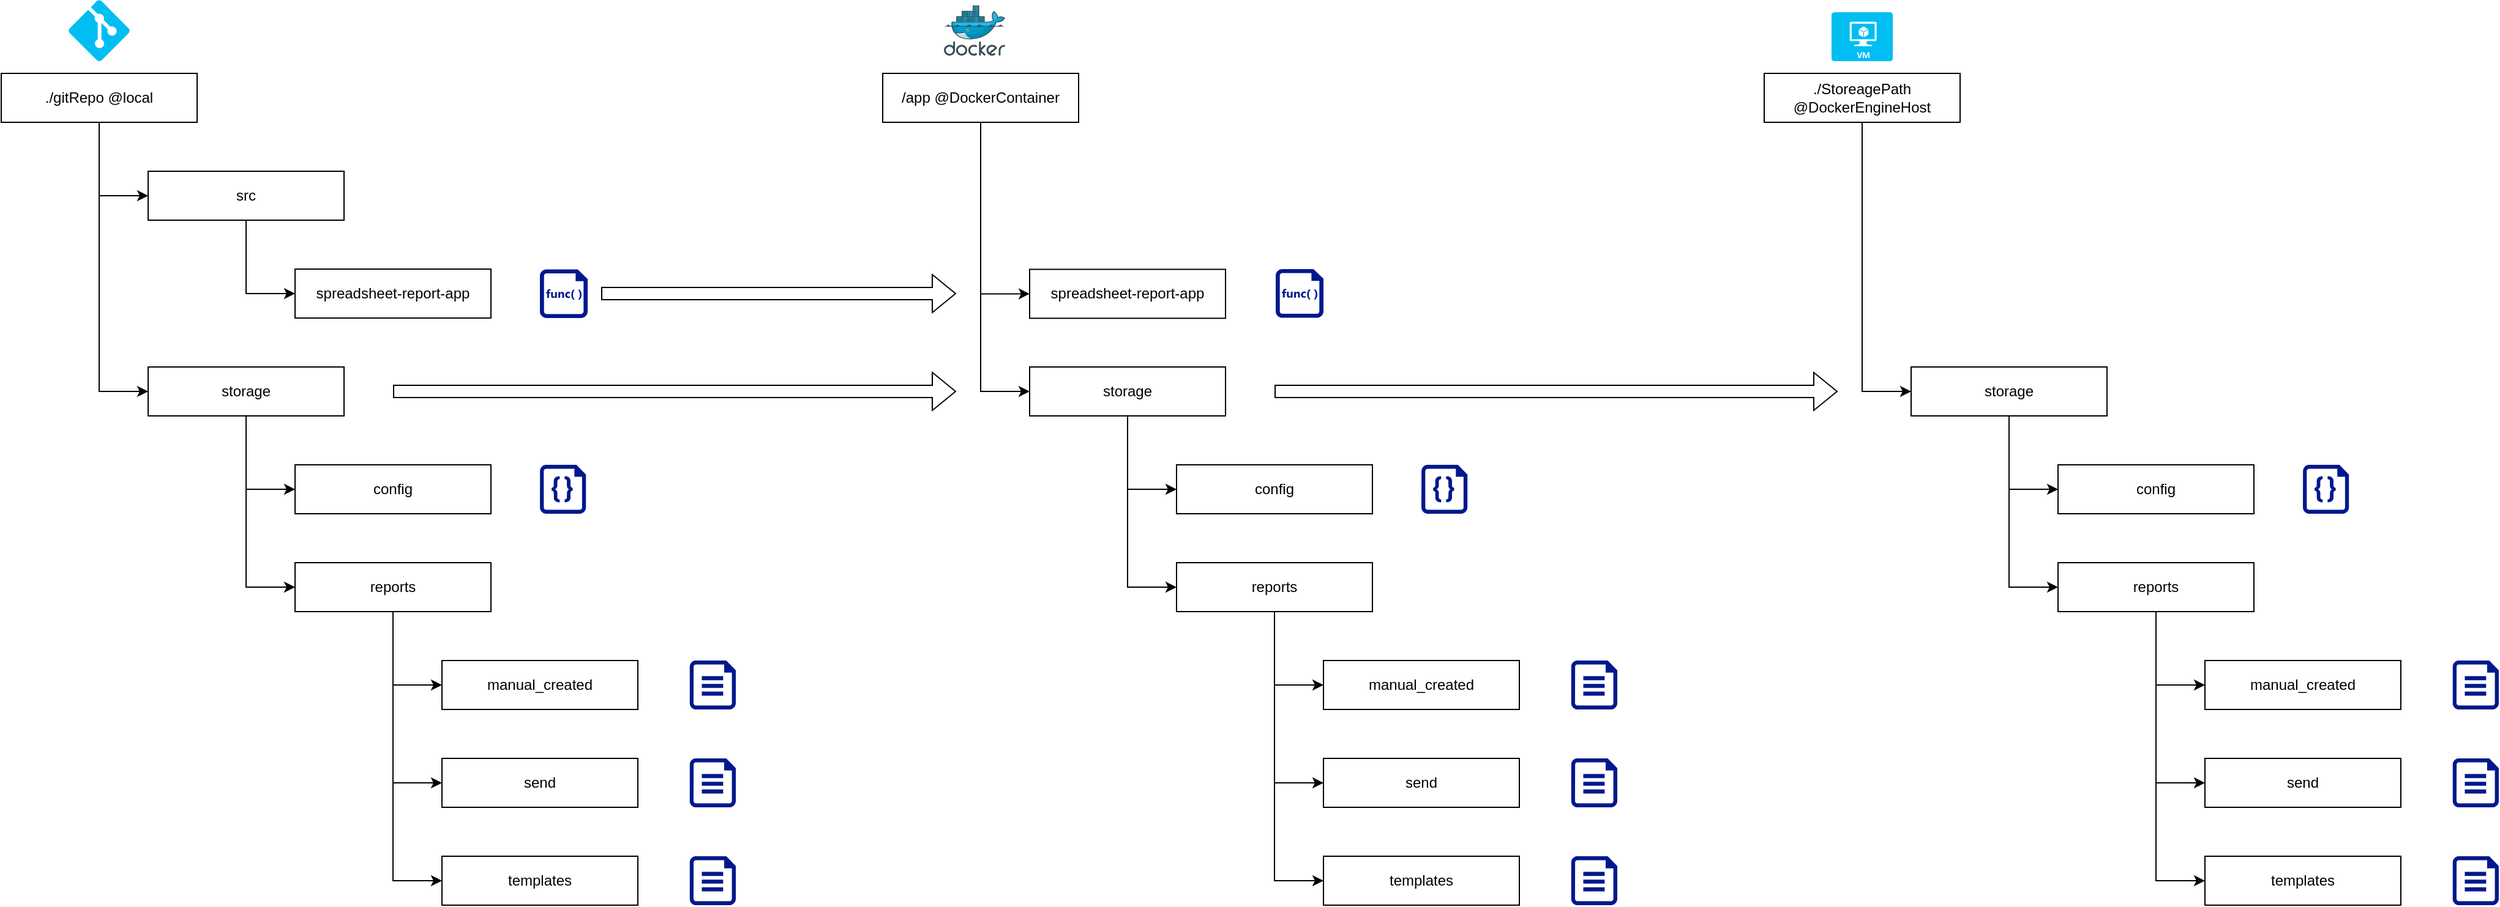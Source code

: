 <mxfile version="20.8.16" type="device"><diagram name="Seite-1" id="GvWwz3Ew3gC2eNXK6q2E"><mxGraphModel dx="1554" dy="924" grid="1" gridSize="10" guides="1" tooltips="1" connect="1" arrows="1" fold="1" page="1" pageScale="1" pageWidth="827" pageHeight="1169" math="0" shadow="0"><root><mxCell id="0"/><mxCell id="1" parent="0"/><mxCell id="HjwbW9s0fPcasaotw-ri-1" value="" style="sketch=0;aspect=fixed;pointerEvents=1;shadow=0;dashed=0;html=1;strokeColor=none;labelPosition=center;verticalLabelPosition=bottom;verticalAlign=top;align=center;fillColor=#00188D;shape=mxgraph.azure.code_file" vertex="1" parent="1"><mxGeometry x="480" y="400" width="37.6" height="40" as="geometry"/></mxCell><mxCell id="HjwbW9s0fPcasaotw-ri-2" value="" style="sketch=0;aspect=fixed;pointerEvents=1;shadow=0;dashed=0;html=1;strokeColor=none;labelPosition=center;verticalLabelPosition=bottom;verticalAlign=top;align=center;fillColor=#00188D;shape=mxgraph.mscae.enterprise.code_file" vertex="1" parent="1"><mxGeometry x="480" y="240.2" width="39" height="39.8" as="geometry"/></mxCell><mxCell id="HjwbW9s0fPcasaotw-ri-3" value="" style="sketch=0;aspect=fixed;pointerEvents=1;shadow=0;dashed=0;html=1;strokeColor=none;labelPosition=center;verticalLabelPosition=bottom;verticalAlign=top;align=center;fillColor=#00188D;shape=mxgraph.azure.file" vertex="1" parent="1"><mxGeometry x="602.4" y="640" width="37.6" height="40" as="geometry"/></mxCell><mxCell id="HjwbW9s0fPcasaotw-ri-6" style="edgeStyle=orthogonalEdgeStyle;rounded=0;orthogonalLoop=1;jettySize=auto;html=1;entryX=0;entryY=0.5;entryDx=0;entryDy=0;" edge="1" parent="1" source="HjwbW9s0fPcasaotw-ri-4" target="HjwbW9s0fPcasaotw-ri-5"><mxGeometry relative="1" as="geometry"/></mxCell><mxCell id="HjwbW9s0fPcasaotw-ri-8" style="edgeStyle=orthogonalEdgeStyle;rounded=0;orthogonalLoop=1;jettySize=auto;html=1;entryX=0;entryY=0.5;entryDx=0;entryDy=0;" edge="1" parent="1" source="HjwbW9s0fPcasaotw-ri-4" target="HjwbW9s0fPcasaotw-ri-7"><mxGeometry relative="1" as="geometry"/></mxCell><mxCell id="HjwbW9s0fPcasaotw-ri-4" value="./gitRepo @local" style="rounded=0;whiteSpace=wrap;html=1;" vertex="1" parent="1"><mxGeometry x="40" y="80" width="160" height="40" as="geometry"/></mxCell><mxCell id="HjwbW9s0fPcasaotw-ri-22" style="edgeStyle=orthogonalEdgeStyle;rounded=0;orthogonalLoop=1;jettySize=auto;html=1;entryX=0;entryY=0.5;entryDx=0;entryDy=0;" edge="1" parent="1" source="HjwbW9s0fPcasaotw-ri-5" target="HjwbW9s0fPcasaotw-ri-21"><mxGeometry relative="1" as="geometry"/></mxCell><mxCell id="HjwbW9s0fPcasaotw-ri-5" value="src" style="rounded=0;whiteSpace=wrap;html=1;" vertex="1" parent="1"><mxGeometry x="160" y="160" width="160" height="40" as="geometry"/></mxCell><mxCell id="HjwbW9s0fPcasaotw-ri-10" style="edgeStyle=orthogonalEdgeStyle;rounded=0;orthogonalLoop=1;jettySize=auto;html=1;entryX=0;entryY=0.5;entryDx=0;entryDy=0;" edge="1" parent="1" source="HjwbW9s0fPcasaotw-ri-7" target="HjwbW9s0fPcasaotw-ri-9"><mxGeometry relative="1" as="geometry"/></mxCell><mxCell id="HjwbW9s0fPcasaotw-ri-12" style="edgeStyle=orthogonalEdgeStyle;rounded=0;orthogonalLoop=1;jettySize=auto;html=1;entryX=0;entryY=0.5;entryDx=0;entryDy=0;" edge="1" parent="1" source="HjwbW9s0fPcasaotw-ri-7" target="HjwbW9s0fPcasaotw-ri-11"><mxGeometry relative="1" as="geometry"/></mxCell><mxCell id="HjwbW9s0fPcasaotw-ri-7" value="storage" style="rounded=0;whiteSpace=wrap;html=1;" vertex="1" parent="1"><mxGeometry x="160" y="320" width="160" height="40" as="geometry"/></mxCell><mxCell id="HjwbW9s0fPcasaotw-ri-9" value="config" style="rounded=0;whiteSpace=wrap;html=1;" vertex="1" parent="1"><mxGeometry x="280" y="400" width="160" height="40" as="geometry"/></mxCell><mxCell id="HjwbW9s0fPcasaotw-ri-16" style="edgeStyle=orthogonalEdgeStyle;rounded=0;orthogonalLoop=1;jettySize=auto;html=1;entryX=0;entryY=0.5;entryDx=0;entryDy=0;" edge="1" parent="1" source="HjwbW9s0fPcasaotw-ri-11" target="HjwbW9s0fPcasaotw-ri-13"><mxGeometry relative="1" as="geometry"/></mxCell><mxCell id="HjwbW9s0fPcasaotw-ri-17" style="edgeStyle=orthogonalEdgeStyle;rounded=0;orthogonalLoop=1;jettySize=auto;html=1;entryX=0;entryY=0.5;entryDx=0;entryDy=0;" edge="1" parent="1" source="HjwbW9s0fPcasaotw-ri-11" target="HjwbW9s0fPcasaotw-ri-14"><mxGeometry relative="1" as="geometry"/></mxCell><mxCell id="HjwbW9s0fPcasaotw-ri-18" style="edgeStyle=orthogonalEdgeStyle;rounded=0;orthogonalLoop=1;jettySize=auto;html=1;entryX=0;entryY=0.5;entryDx=0;entryDy=0;" edge="1" parent="1" source="HjwbW9s0fPcasaotw-ri-11" target="HjwbW9s0fPcasaotw-ri-15"><mxGeometry relative="1" as="geometry"/></mxCell><mxCell id="HjwbW9s0fPcasaotw-ri-11" value="reports" style="rounded=0;whiteSpace=wrap;html=1;" vertex="1" parent="1"><mxGeometry x="280" y="480" width="160" height="40" as="geometry"/></mxCell><mxCell id="HjwbW9s0fPcasaotw-ri-13" value="manual_created" style="rounded=0;whiteSpace=wrap;html=1;" vertex="1" parent="1"><mxGeometry x="400" y="560" width="160" height="40" as="geometry"/></mxCell><mxCell id="HjwbW9s0fPcasaotw-ri-14" value="send" style="rounded=0;whiteSpace=wrap;html=1;" vertex="1" parent="1"><mxGeometry x="400" y="640" width="160" height="40" as="geometry"/></mxCell><mxCell id="HjwbW9s0fPcasaotw-ri-15" value="templates" style="rounded=0;whiteSpace=wrap;html=1;" vertex="1" parent="1"><mxGeometry x="400" y="720" width="160" height="40" as="geometry"/></mxCell><mxCell id="HjwbW9s0fPcasaotw-ri-19" value="" style="sketch=0;aspect=fixed;pointerEvents=1;shadow=0;dashed=0;html=1;strokeColor=none;labelPosition=center;verticalLabelPosition=bottom;verticalAlign=top;align=center;fillColor=#00188D;shape=mxgraph.azure.file" vertex="1" parent="1"><mxGeometry x="602.4" y="560" width="37.6" height="40" as="geometry"/></mxCell><mxCell id="HjwbW9s0fPcasaotw-ri-20" value="" style="sketch=0;aspect=fixed;pointerEvents=1;shadow=0;dashed=0;html=1;strokeColor=none;labelPosition=center;verticalLabelPosition=bottom;verticalAlign=top;align=center;fillColor=#00188D;shape=mxgraph.azure.file" vertex="1" parent="1"><mxGeometry x="602.4" y="720" width="37.6" height="40" as="geometry"/></mxCell><mxCell id="HjwbW9s0fPcasaotw-ri-21" value="spreadsheet-report-app" style="rounded=0;whiteSpace=wrap;html=1;" vertex="1" parent="1"><mxGeometry x="280" y="240" width="160" height="40" as="geometry"/></mxCell><mxCell id="HjwbW9s0fPcasaotw-ri-23" value="" style="sketch=0;aspect=fixed;pointerEvents=1;shadow=0;dashed=0;html=1;strokeColor=none;labelPosition=center;verticalLabelPosition=bottom;verticalAlign=top;align=center;fillColor=#00188D;shape=mxgraph.azure.code_file" vertex="1" parent="1"><mxGeometry x="1200" y="400" width="37.6" height="40" as="geometry"/></mxCell><mxCell id="HjwbW9s0fPcasaotw-ri-24" value="" style="sketch=0;aspect=fixed;pointerEvents=1;shadow=0;dashed=0;html=1;strokeColor=none;labelPosition=center;verticalLabelPosition=bottom;verticalAlign=top;align=center;fillColor=#00188D;shape=mxgraph.mscae.enterprise.code_file" vertex="1" parent="1"><mxGeometry x="1081" y="240" width="39" height="39.8" as="geometry"/></mxCell><mxCell id="HjwbW9s0fPcasaotw-ri-25" value="" style="sketch=0;aspect=fixed;pointerEvents=1;shadow=0;dashed=0;html=1;strokeColor=none;labelPosition=center;verticalLabelPosition=bottom;verticalAlign=top;align=center;fillColor=#00188D;shape=mxgraph.azure.file" vertex="1" parent="1"><mxGeometry x="1322.4" y="640" width="37.6" height="40" as="geometry"/></mxCell><mxCell id="HjwbW9s0fPcasaotw-ri-27" style="edgeStyle=orthogonalEdgeStyle;rounded=0;orthogonalLoop=1;jettySize=auto;html=1;entryX=0;entryY=0.5;entryDx=0;entryDy=0;" edge="1" parent="1" source="HjwbW9s0fPcasaotw-ri-28" target="HjwbW9s0fPcasaotw-ri-33"><mxGeometry relative="1" as="geometry"/></mxCell><mxCell id="HjwbW9s0fPcasaotw-ri-45" style="edgeStyle=orthogonalEdgeStyle;rounded=0;orthogonalLoop=1;jettySize=auto;html=1;entryX=0;entryY=0.5;entryDx=0;entryDy=0;" edge="1" parent="1" source="HjwbW9s0fPcasaotw-ri-28" target="HjwbW9s0fPcasaotw-ri-44"><mxGeometry relative="1" as="geometry"/></mxCell><mxCell id="HjwbW9s0fPcasaotw-ri-28" value="/app @DockerContainer" style="rounded=0;whiteSpace=wrap;html=1;" vertex="1" parent="1"><mxGeometry x="760" y="80" width="160" height="40" as="geometry"/></mxCell><mxCell id="HjwbW9s0fPcasaotw-ri-31" style="edgeStyle=orthogonalEdgeStyle;rounded=0;orthogonalLoop=1;jettySize=auto;html=1;entryX=0;entryY=0.5;entryDx=0;entryDy=0;" edge="1" parent="1" source="HjwbW9s0fPcasaotw-ri-33" target="HjwbW9s0fPcasaotw-ri-34"><mxGeometry relative="1" as="geometry"/></mxCell><mxCell id="HjwbW9s0fPcasaotw-ri-32" style="edgeStyle=orthogonalEdgeStyle;rounded=0;orthogonalLoop=1;jettySize=auto;html=1;entryX=0;entryY=0.5;entryDx=0;entryDy=0;" edge="1" parent="1" source="HjwbW9s0fPcasaotw-ri-33" target="HjwbW9s0fPcasaotw-ri-38"><mxGeometry relative="1" as="geometry"/></mxCell><mxCell id="HjwbW9s0fPcasaotw-ri-33" value="storage" style="rounded=0;whiteSpace=wrap;html=1;" vertex="1" parent="1"><mxGeometry x="880" y="320" width="160" height="40" as="geometry"/></mxCell><mxCell id="HjwbW9s0fPcasaotw-ri-34" value="config" style="rounded=0;whiteSpace=wrap;html=1;" vertex="1" parent="1"><mxGeometry x="1000" y="400" width="160" height="40" as="geometry"/></mxCell><mxCell id="HjwbW9s0fPcasaotw-ri-35" style="edgeStyle=orthogonalEdgeStyle;rounded=0;orthogonalLoop=1;jettySize=auto;html=1;entryX=0;entryY=0.5;entryDx=0;entryDy=0;" edge="1" parent="1" source="HjwbW9s0fPcasaotw-ri-38" target="HjwbW9s0fPcasaotw-ri-39"><mxGeometry relative="1" as="geometry"/></mxCell><mxCell id="HjwbW9s0fPcasaotw-ri-36" style="edgeStyle=orthogonalEdgeStyle;rounded=0;orthogonalLoop=1;jettySize=auto;html=1;entryX=0;entryY=0.5;entryDx=0;entryDy=0;" edge="1" parent="1" source="HjwbW9s0fPcasaotw-ri-38" target="HjwbW9s0fPcasaotw-ri-40"><mxGeometry relative="1" as="geometry"/></mxCell><mxCell id="HjwbW9s0fPcasaotw-ri-37" style="edgeStyle=orthogonalEdgeStyle;rounded=0;orthogonalLoop=1;jettySize=auto;html=1;entryX=0;entryY=0.5;entryDx=0;entryDy=0;" edge="1" parent="1" source="HjwbW9s0fPcasaotw-ri-38" target="HjwbW9s0fPcasaotw-ri-41"><mxGeometry relative="1" as="geometry"/></mxCell><mxCell id="HjwbW9s0fPcasaotw-ri-38" value="reports" style="rounded=0;whiteSpace=wrap;html=1;" vertex="1" parent="1"><mxGeometry x="1000" y="480" width="160" height="40" as="geometry"/></mxCell><mxCell id="HjwbW9s0fPcasaotw-ri-39" value="manual_created" style="rounded=0;whiteSpace=wrap;html=1;" vertex="1" parent="1"><mxGeometry x="1120" y="560" width="160" height="40" as="geometry"/></mxCell><mxCell id="HjwbW9s0fPcasaotw-ri-40" value="send" style="rounded=0;whiteSpace=wrap;html=1;" vertex="1" parent="1"><mxGeometry x="1120" y="640" width="160" height="40" as="geometry"/></mxCell><mxCell id="HjwbW9s0fPcasaotw-ri-41" value="templates" style="rounded=0;whiteSpace=wrap;html=1;" vertex="1" parent="1"><mxGeometry x="1120" y="720" width="160" height="40" as="geometry"/></mxCell><mxCell id="HjwbW9s0fPcasaotw-ri-42" value="" style="sketch=0;aspect=fixed;pointerEvents=1;shadow=0;dashed=0;html=1;strokeColor=none;labelPosition=center;verticalLabelPosition=bottom;verticalAlign=top;align=center;fillColor=#00188D;shape=mxgraph.azure.file" vertex="1" parent="1"><mxGeometry x="1322.4" y="560" width="37.6" height="40" as="geometry"/></mxCell><mxCell id="HjwbW9s0fPcasaotw-ri-43" value="" style="sketch=0;aspect=fixed;pointerEvents=1;shadow=0;dashed=0;html=1;strokeColor=none;labelPosition=center;verticalLabelPosition=bottom;verticalAlign=top;align=center;fillColor=#00188D;shape=mxgraph.azure.file" vertex="1" parent="1"><mxGeometry x="1322.4" y="720" width="37.6" height="40" as="geometry"/></mxCell><mxCell id="HjwbW9s0fPcasaotw-ri-44" value="spreadsheet-report-app" style="rounded=0;whiteSpace=wrap;html=1;" vertex="1" parent="1"><mxGeometry x="880" y="240.2" width="160" height="40" as="geometry"/></mxCell><mxCell id="HjwbW9s0fPcasaotw-ri-46" value="" style="sketch=0;aspect=fixed;pointerEvents=1;shadow=0;dashed=0;html=1;strokeColor=none;labelPosition=center;verticalLabelPosition=bottom;verticalAlign=top;align=center;fillColor=#00188D;shape=mxgraph.azure.code_file" vertex="1" parent="1"><mxGeometry x="1920" y="400" width="37.6" height="40" as="geometry"/></mxCell><mxCell id="HjwbW9s0fPcasaotw-ri-48" value="" style="sketch=0;aspect=fixed;pointerEvents=1;shadow=0;dashed=0;html=1;strokeColor=none;labelPosition=center;verticalLabelPosition=bottom;verticalAlign=top;align=center;fillColor=#00188D;shape=mxgraph.azure.file" vertex="1" parent="1"><mxGeometry x="2042.4" y="640" width="37.6" height="40" as="geometry"/></mxCell><mxCell id="HjwbW9s0fPcasaotw-ri-49" style="edgeStyle=orthogonalEdgeStyle;rounded=0;orthogonalLoop=1;jettySize=auto;html=1;entryX=0;entryY=0.5;entryDx=0;entryDy=0;" edge="1" parent="1" source="HjwbW9s0fPcasaotw-ri-51" target="HjwbW9s0fPcasaotw-ri-54"><mxGeometry relative="1" as="geometry"/></mxCell><mxCell id="HjwbW9s0fPcasaotw-ri-51" value="./StoreagePath @DockerEngineHost" style="rounded=0;whiteSpace=wrap;html=1;" vertex="1" parent="1"><mxGeometry x="1480" y="80" width="160" height="40" as="geometry"/></mxCell><mxCell id="HjwbW9s0fPcasaotw-ri-52" style="edgeStyle=orthogonalEdgeStyle;rounded=0;orthogonalLoop=1;jettySize=auto;html=1;entryX=0;entryY=0.5;entryDx=0;entryDy=0;" edge="1" parent="1" source="HjwbW9s0fPcasaotw-ri-54" target="HjwbW9s0fPcasaotw-ri-55"><mxGeometry relative="1" as="geometry"/></mxCell><mxCell id="HjwbW9s0fPcasaotw-ri-53" style="edgeStyle=orthogonalEdgeStyle;rounded=0;orthogonalLoop=1;jettySize=auto;html=1;entryX=0;entryY=0.5;entryDx=0;entryDy=0;" edge="1" parent="1" source="HjwbW9s0fPcasaotw-ri-54" target="HjwbW9s0fPcasaotw-ri-59"><mxGeometry relative="1" as="geometry"/></mxCell><mxCell id="HjwbW9s0fPcasaotw-ri-54" value="storage" style="rounded=0;whiteSpace=wrap;html=1;" vertex="1" parent="1"><mxGeometry x="1600" y="320" width="160" height="40" as="geometry"/></mxCell><mxCell id="HjwbW9s0fPcasaotw-ri-55" value="config" style="rounded=0;whiteSpace=wrap;html=1;" vertex="1" parent="1"><mxGeometry x="1720" y="400" width="160" height="40" as="geometry"/></mxCell><mxCell id="HjwbW9s0fPcasaotw-ri-56" style="edgeStyle=orthogonalEdgeStyle;rounded=0;orthogonalLoop=1;jettySize=auto;html=1;entryX=0;entryY=0.5;entryDx=0;entryDy=0;" edge="1" parent="1" source="HjwbW9s0fPcasaotw-ri-59" target="HjwbW9s0fPcasaotw-ri-60"><mxGeometry relative="1" as="geometry"/></mxCell><mxCell id="HjwbW9s0fPcasaotw-ri-57" style="edgeStyle=orthogonalEdgeStyle;rounded=0;orthogonalLoop=1;jettySize=auto;html=1;entryX=0;entryY=0.5;entryDx=0;entryDy=0;" edge="1" parent="1" source="HjwbW9s0fPcasaotw-ri-59" target="HjwbW9s0fPcasaotw-ri-61"><mxGeometry relative="1" as="geometry"/></mxCell><mxCell id="HjwbW9s0fPcasaotw-ri-58" style="edgeStyle=orthogonalEdgeStyle;rounded=0;orthogonalLoop=1;jettySize=auto;html=1;entryX=0;entryY=0.5;entryDx=0;entryDy=0;" edge="1" parent="1" source="HjwbW9s0fPcasaotw-ri-59" target="HjwbW9s0fPcasaotw-ri-62"><mxGeometry relative="1" as="geometry"/></mxCell><mxCell id="HjwbW9s0fPcasaotw-ri-59" value="reports" style="rounded=0;whiteSpace=wrap;html=1;" vertex="1" parent="1"><mxGeometry x="1720" y="480" width="160" height="40" as="geometry"/></mxCell><mxCell id="HjwbW9s0fPcasaotw-ri-60" value="manual_created" style="rounded=0;whiteSpace=wrap;html=1;" vertex="1" parent="1"><mxGeometry x="1840" y="560" width="160" height="40" as="geometry"/></mxCell><mxCell id="HjwbW9s0fPcasaotw-ri-61" value="send" style="rounded=0;whiteSpace=wrap;html=1;" vertex="1" parent="1"><mxGeometry x="1840" y="640" width="160" height="40" as="geometry"/></mxCell><mxCell id="HjwbW9s0fPcasaotw-ri-62" value="templates" style="rounded=0;whiteSpace=wrap;html=1;" vertex="1" parent="1"><mxGeometry x="1840" y="720" width="160" height="40" as="geometry"/></mxCell><mxCell id="HjwbW9s0fPcasaotw-ri-63" value="" style="sketch=0;aspect=fixed;pointerEvents=1;shadow=0;dashed=0;html=1;strokeColor=none;labelPosition=center;verticalLabelPosition=bottom;verticalAlign=top;align=center;fillColor=#00188D;shape=mxgraph.azure.file" vertex="1" parent="1"><mxGeometry x="2042.4" y="560" width="37.6" height="40" as="geometry"/></mxCell><mxCell id="HjwbW9s0fPcasaotw-ri-64" value="" style="sketch=0;aspect=fixed;pointerEvents=1;shadow=0;dashed=0;html=1;strokeColor=none;labelPosition=center;verticalLabelPosition=bottom;verticalAlign=top;align=center;fillColor=#00188D;shape=mxgraph.azure.file" vertex="1" parent="1"><mxGeometry x="2042.4" y="720" width="37.6" height="40" as="geometry"/></mxCell><mxCell id="HjwbW9s0fPcasaotw-ri-66" value="" style="shape=flexArrow;endArrow=classic;html=1;rounded=0;" edge="1" parent="1"><mxGeometry width="50" height="50" relative="1" as="geometry"><mxPoint x="530" y="260" as="sourcePoint"/><mxPoint x="820" y="260" as="targetPoint"/></mxGeometry></mxCell><mxCell id="HjwbW9s0fPcasaotw-ri-67" value="" style="shape=flexArrow;endArrow=classic;html=1;rounded=0;" edge="1" parent="1"><mxGeometry width="50" height="50" relative="1" as="geometry"><mxPoint x="360" y="340" as="sourcePoint"/><mxPoint x="820" y="340" as="targetPoint"/></mxGeometry></mxCell><mxCell id="HjwbW9s0fPcasaotw-ri-69" value="" style="shape=flexArrow;endArrow=classic;html=1;rounded=0;" edge="1" parent="1"><mxGeometry width="50" height="50" relative="1" as="geometry"><mxPoint x="1080" y="340" as="sourcePoint"/><mxPoint x="1540" y="340" as="targetPoint"/></mxGeometry></mxCell><mxCell id="HjwbW9s0fPcasaotw-ri-70" value="" style="verticalLabelPosition=bottom;html=1;verticalAlign=top;align=center;strokeColor=none;fillColor=#00BEF2;shape=mxgraph.azure.git_repository;" vertex="1" parent="1"><mxGeometry x="95" y="20" width="50" height="50" as="geometry"/></mxCell><mxCell id="HjwbW9s0fPcasaotw-ri-71" value="" style="sketch=0;aspect=fixed;html=1;points=[];align=center;image;fontSize=12;image=img/lib/mscae/Docker.svg;" vertex="1" parent="1"><mxGeometry x="810" y="24.5" width="50" height="41" as="geometry"/></mxCell><mxCell id="HjwbW9s0fPcasaotw-ri-72" value="" style="verticalLabelPosition=bottom;html=1;verticalAlign=top;align=center;strokeColor=none;fillColor=#00BEF2;shape=mxgraph.azure.virtual_machine;" vertex="1" parent="1"><mxGeometry x="1535" y="30" width="50" height="40" as="geometry"/></mxCell></root></mxGraphModel></diagram></mxfile>